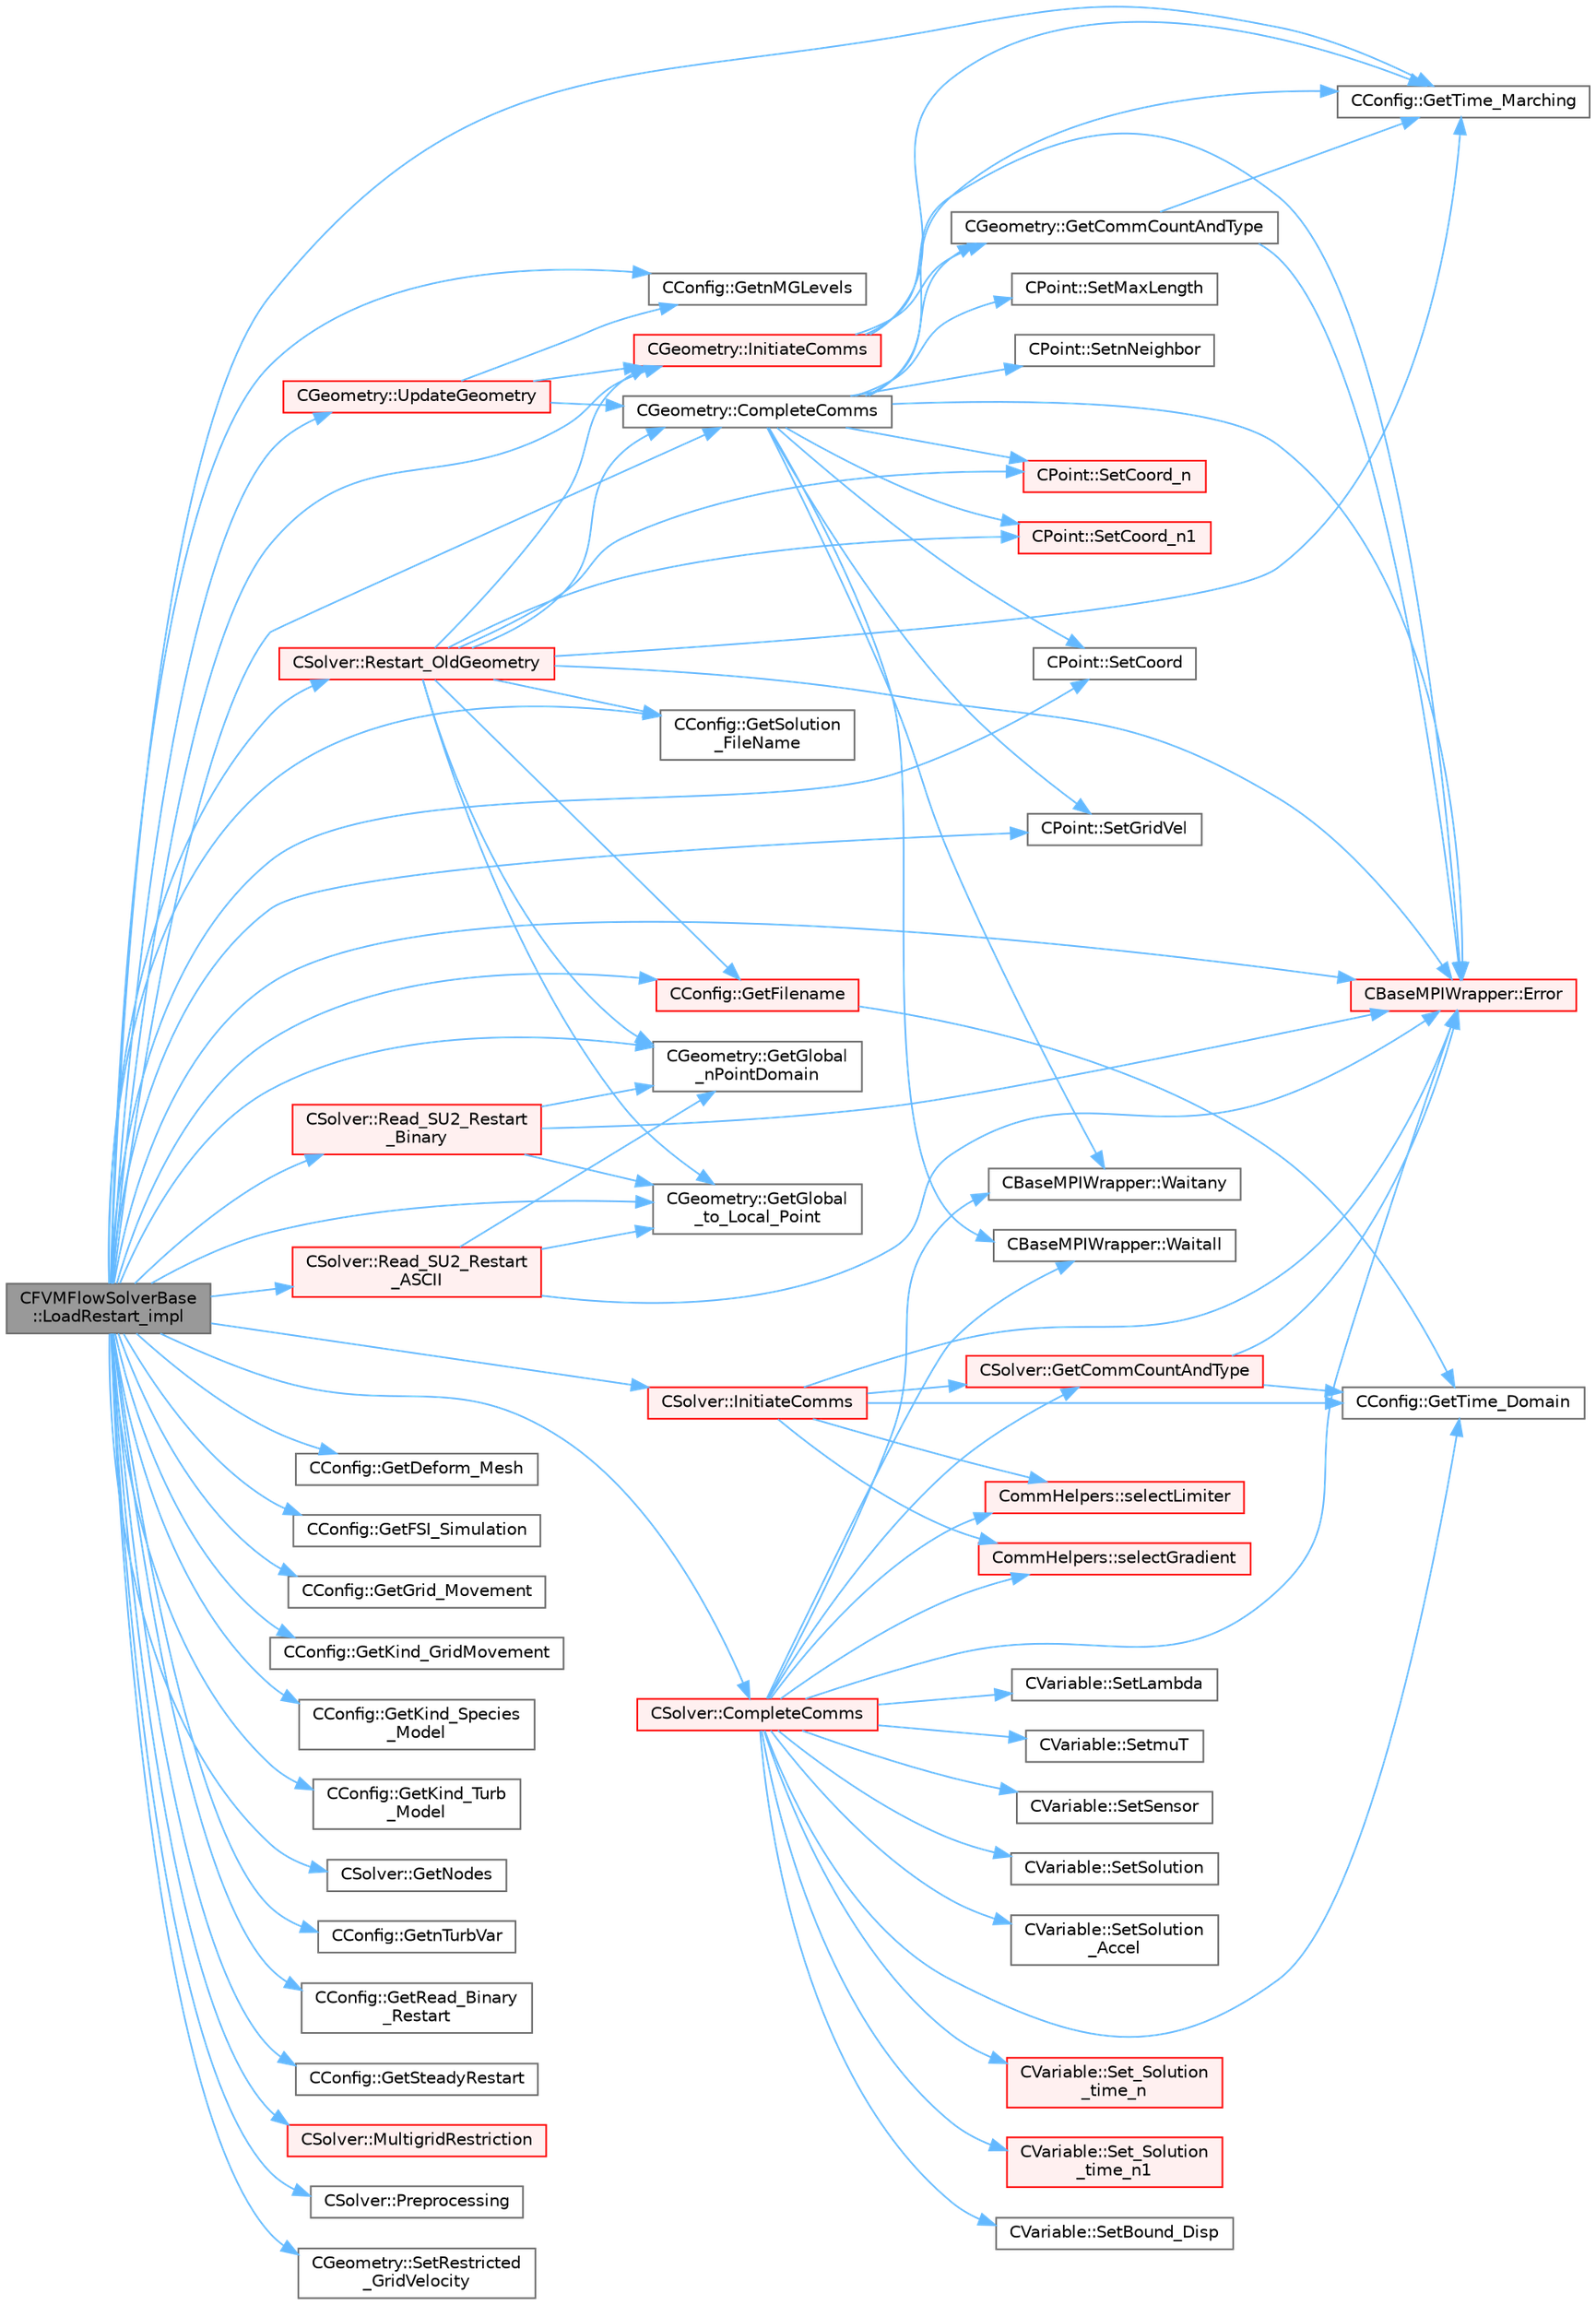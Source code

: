 digraph "CFVMFlowSolverBase::LoadRestart_impl"
{
 // LATEX_PDF_SIZE
  bgcolor="transparent";
  edge [fontname=Helvetica,fontsize=10,labelfontname=Helvetica,labelfontsize=10];
  node [fontname=Helvetica,fontsize=10,shape=box,height=0.2,width=0.4];
  rankdir="LR";
  Node1 [id="Node000001",label="CFVMFlowSolverBase\l::LoadRestart_impl",height=0.2,width=0.4,color="gray40", fillcolor="grey60", style="filled", fontcolor="black",tooltip="General implementation to load a flow solution from a restart file."];
  Node1 -> Node2 [id="edge1_Node000001_Node000002",color="steelblue1",style="solid",tooltip=" "];
  Node2 [id="Node000002",label="CGeometry::CompleteComms",height=0.2,width=0.4,color="grey40", fillcolor="white", style="filled",URL="$classCGeometry.html#a98e23b4abe55aaf85fb4350e6ccbc32e",tooltip="Routine to complete the set of non-blocking communications launched by InitiateComms() and unpacking ..."];
  Node2 -> Node3 [id="edge2_Node000002_Node000003",color="steelblue1",style="solid",tooltip=" "];
  Node3 [id="Node000003",label="CBaseMPIWrapper::Error",height=0.2,width=0.4,color="red", fillcolor="#FFF0F0", style="filled",URL="$classCBaseMPIWrapper.html#a04457c47629bda56704e6a8804833eeb",tooltip=" "];
  Node2 -> Node5 [id="edge3_Node000002_Node000005",color="steelblue1",style="solid",tooltip=" "];
  Node5 [id="Node000005",label="CGeometry::GetCommCountAndType",height=0.2,width=0.4,color="grey40", fillcolor="white", style="filled",URL="$classCGeometry.html#a89bd3c70a6664228affca3fe7c870e8b",tooltip="Helper function to define the type and number of variables per point for each communication type."];
  Node5 -> Node3 [id="edge4_Node000005_Node000003",color="steelblue1",style="solid",tooltip=" "];
  Node5 -> Node6 [id="edge5_Node000005_Node000006",color="steelblue1",style="solid",tooltip=" "];
  Node6 [id="Node000006",label="CConfig::GetTime_Marching",height=0.2,width=0.4,color="grey40", fillcolor="white", style="filled",URL="$classCConfig.html#ac47e04d76ce865893a94dcedd3c9b6a5",tooltip="Provides information about the time integration, and change the write in the output files information..."];
  Node2 -> Node6 [id="edge6_Node000002_Node000006",color="steelblue1",style="solid",tooltip=" "];
  Node2 -> Node7 [id="edge7_Node000002_Node000007",color="steelblue1",style="solid",tooltip=" "];
  Node7 [id="Node000007",label="CPoint::SetCoord",height=0.2,width=0.4,color="grey40", fillcolor="white", style="filled",URL="$classCPoint.html#af3545cace579269797a534b6a10a42e1",tooltip="Set the coordinates for the control volume."];
  Node2 -> Node8 [id="edge8_Node000002_Node000008",color="steelblue1",style="solid",tooltip=" "];
  Node8 [id="Node000008",label="CPoint::SetCoord_n",height=0.2,width=0.4,color="red", fillcolor="#FFF0F0", style="filled",URL="$classCPoint.html#ae01b3a0ffa94ce8b8ed6d1267b2fd7cf",tooltip="Set the coordinates of the control volume at time n to the ones in Coord."];
  Node2 -> Node12 [id="edge9_Node000002_Node000012",color="steelblue1",style="solid",tooltip=" "];
  Node12 [id="Node000012",label="CPoint::SetCoord_n1",height=0.2,width=0.4,color="red", fillcolor="#FFF0F0", style="filled",URL="$classCPoint.html#a302a4933af6a0ea9c1bbda0aca8c5539",tooltip="Set the coordinates of the control volume at time n-1 to the ones in Coord_n."];
  Node2 -> Node13 [id="edge10_Node000002_Node000013",color="steelblue1",style="solid",tooltip=" "];
  Node13 [id="Node000013",label="CPoint::SetGridVel",height=0.2,width=0.4,color="grey40", fillcolor="white", style="filled",URL="$classCPoint.html#accb2a44a58e7fc7a0e0f2a029cacc257",tooltip="Set the value of the grid velocity at the point."];
  Node2 -> Node14 [id="edge11_Node000002_Node000014",color="steelblue1",style="solid",tooltip=" "];
  Node14 [id="Node000014",label="CPoint::SetMaxLength",height=0.2,width=0.4,color="grey40", fillcolor="white", style="filled",URL="$classCPoint.html#a17e40f832d4f8cea14f170e6d67beefb",tooltip="Set the max cell-center to cell-center length."];
  Node2 -> Node15 [id="edge12_Node000002_Node000015",color="steelblue1",style="solid",tooltip=" "];
  Node15 [id="Node000015",label="CPoint::SetnNeighbor",height=0.2,width=0.4,color="grey40", fillcolor="white", style="filled",URL="$classCPoint.html#a28f69d74670361558e0fd31947cec519",tooltip="Set the number of neighbor (artificial dissipation)."];
  Node2 -> Node16 [id="edge13_Node000002_Node000016",color="steelblue1",style="solid",tooltip=" "];
  Node16 [id="Node000016",label="CBaseMPIWrapper::Waitall",height=0.2,width=0.4,color="grey40", fillcolor="white", style="filled",URL="$classCBaseMPIWrapper.html#a01c02f8c0c799ccd15023f0c2c3cae27",tooltip=" "];
  Node2 -> Node17 [id="edge14_Node000002_Node000017",color="steelblue1",style="solid",tooltip=" "];
  Node17 [id="Node000017",label="CBaseMPIWrapper::Waitany",height=0.2,width=0.4,color="grey40", fillcolor="white", style="filled",URL="$classCBaseMPIWrapper.html#a5f4a1382f625fbbfb2c6224a87591825",tooltip=" "];
  Node1 -> Node18 [id="edge15_Node000001_Node000018",color="steelblue1",style="solid",tooltip=" "];
  Node18 [id="Node000018",label="CSolver::CompleteComms",height=0.2,width=0.4,color="red", fillcolor="#FFF0F0", style="filled",URL="$classCSolver.html#a6891c839827efbebdcbf9a349f4da92c",tooltip="Routine to complete the set of non-blocking communications launched by InitiateComms() and unpacking ..."];
  Node18 -> Node3 [id="edge16_Node000018_Node000003",color="steelblue1",style="solid",tooltip=" "];
  Node18 -> Node19 [id="edge17_Node000018_Node000019",color="steelblue1",style="solid",tooltip=" "];
  Node19 [id="Node000019",label="CSolver::GetCommCountAndType",height=0.2,width=0.4,color="red", fillcolor="#FFF0F0", style="filled",URL="$classCSolver.html#a56fdda7e77a14dfc70449ecef91336e7",tooltip="Helper function to define the type and number of variables per point for each communication type."];
  Node19 -> Node3 [id="edge18_Node000019_Node000003",color="steelblue1",style="solid",tooltip=" "];
  Node19 -> Node21 [id="edge19_Node000019_Node000021",color="steelblue1",style="solid",tooltip=" "];
  Node21 [id="Node000021",label="CConfig::GetTime_Domain",height=0.2,width=0.4,color="grey40", fillcolor="white", style="filled",URL="$classCConfig.html#a85d2e3cf43b77c63642c40c235b853f3",tooltip="Check if the multizone problem is solved for time domain."];
  Node18 -> Node21 [id="edge20_Node000018_Node000021",color="steelblue1",style="solid",tooltip=" "];
  Node18 -> Node22 [id="edge21_Node000018_Node000022",color="steelblue1",style="solid",tooltip=" "];
  Node22 [id="Node000022",label="CommHelpers::selectGradient",height=0.2,width=0.4,color="red", fillcolor="#FFF0F0", style="filled",URL="$namespaceCommHelpers.html#a691c54929c54c5e0b153a99f22217c8b",tooltip=" "];
  Node18 -> Node27 [id="edge22_Node000018_Node000027",color="steelblue1",style="solid",tooltip=" "];
  Node27 [id="Node000027",label="CommHelpers::selectLimiter",height=0.2,width=0.4,color="red", fillcolor="#FFF0F0", style="filled",URL="$namespaceCommHelpers.html#a88e9c22d59034b9b975cd978e1d99db1",tooltip=" "];
  Node18 -> Node31 [id="edge23_Node000018_Node000031",color="steelblue1",style="solid",tooltip=" "];
  Node31 [id="Node000031",label="CVariable::Set_Solution\l_time_n",height=0.2,width=0.4,color="red", fillcolor="#FFF0F0", style="filled",URL="$classCVariable.html#abf55f051089ec13d9c0422ed3389a9dc",tooltip="Set the variable solution at time n."];
  Node18 -> Node32 [id="edge24_Node000018_Node000032",color="steelblue1",style="solid",tooltip=" "];
  Node32 [id="Node000032",label="CVariable::Set_Solution\l_time_n1",height=0.2,width=0.4,color="red", fillcolor="#FFF0F0", style="filled",URL="$classCVariable.html#a527a337871bb37c3bb2df40c2b946884",tooltip="Set the variable solution at time n-1."];
  Node18 -> Node33 [id="edge25_Node000018_Node000033",color="steelblue1",style="solid",tooltip=" "];
  Node33 [id="Node000033",label="CVariable::SetBound_Disp",height=0.2,width=0.4,color="grey40", fillcolor="white", style="filled",URL="$classCVariable.html#a840431a0403b4bddd0a99dbfdf365795",tooltip="A virtual member. Set the boundary displacement."];
  Node18 -> Node34 [id="edge26_Node000018_Node000034",color="steelblue1",style="solid",tooltip=" "];
  Node34 [id="Node000034",label="CVariable::SetLambda",height=0.2,width=0.4,color="grey40", fillcolor="white", style="filled",URL="$classCVariable.html#afc0086076d62561f31a39f774c297428",tooltip="Set the value of the spectral radius."];
  Node18 -> Node35 [id="edge27_Node000018_Node000035",color="steelblue1",style="solid",tooltip=" "];
  Node35 [id="Node000035",label="CVariable::SetmuT",height=0.2,width=0.4,color="grey40", fillcolor="white", style="filled",URL="$classCVariable.html#a91256a1e927c5a529d853d0f127243de",tooltip="Set the value of the eddy viscosity."];
  Node18 -> Node36 [id="edge28_Node000018_Node000036",color="steelblue1",style="solid",tooltip=" "];
  Node36 [id="Node000036",label="CVariable::SetSensor",height=0.2,width=0.4,color="grey40", fillcolor="white", style="filled",URL="$classCVariable.html#a79ebe4ea3cc8eccd8b004256c5492a9e",tooltip="Set pressure sensor."];
  Node18 -> Node37 [id="edge29_Node000018_Node000037",color="steelblue1",style="solid",tooltip=" "];
  Node37 [id="Node000037",label="CVariable::SetSolution",height=0.2,width=0.4,color="grey40", fillcolor="white", style="filled",URL="$classCVariable.html#a22fbbd7bc6491672843000644a05c6a5",tooltip="Set the value of the solution, all variables."];
  Node18 -> Node38 [id="edge30_Node000018_Node000038",color="steelblue1",style="solid",tooltip=" "];
  Node38 [id="Node000038",label="CVariable::SetSolution\l_Accel",height=0.2,width=0.4,color="grey40", fillcolor="white", style="filled",URL="$classCVariable.html#af87029baec777039085fb1ff17ee9555",tooltip="Set the value of the acceleration (Structural Analysis)."];
  Node18 -> Node16 [id="edge31_Node000018_Node000016",color="steelblue1",style="solid",tooltip=" "];
  Node18 -> Node17 [id="edge32_Node000018_Node000017",color="steelblue1",style="solid",tooltip=" "];
  Node1 -> Node3 [id="edge33_Node000001_Node000003",color="steelblue1",style="solid",tooltip=" "];
  Node1 -> Node42 [id="edge34_Node000001_Node000042",color="steelblue1",style="solid",tooltip=" "];
  Node42 [id="Node000042",label="CConfig::GetDeform_Mesh",height=0.2,width=0.4,color="grey40", fillcolor="white", style="filled",URL="$classCConfig.html#a74c97dfeaa45d3f37d5696d798dafad9",tooltip="Get information about whether the mesh will be deformed using pseudo linear elasticity."];
  Node1 -> Node43 [id="edge35_Node000001_Node000043",color="steelblue1",style="solid",tooltip=" "];
  Node43 [id="Node000043",label="CConfig::GetFilename",height=0.2,width=0.4,color="red", fillcolor="#FFF0F0", style="filled",URL="$classCConfig.html#af7c4169d5b73657a9a3ea94b54931f91",tooltip="Add any numbers necessary to the filename (iteration number, zone ID ...)"];
  Node43 -> Node21 [id="edge36_Node000043_Node000021",color="steelblue1",style="solid",tooltip=" "];
  Node1 -> Node52 [id="edge37_Node000001_Node000052",color="steelblue1",style="solid",tooltip=" "];
  Node52 [id="Node000052",label="CConfig::GetFSI_Simulation",height=0.2,width=0.4,color="grey40", fillcolor="white", style="filled",URL="$classCConfig.html#ab3fdf060d59e990ed2e9418e8df56ad7",tooltip="Check if the simulation we are running is a FSI simulation."];
  Node1 -> Node53 [id="edge38_Node000001_Node000053",color="steelblue1",style="solid",tooltip=" "];
  Node53 [id="Node000053",label="CGeometry::GetGlobal\l_nPointDomain",height=0.2,width=0.4,color="grey40", fillcolor="white", style="filled",URL="$classCGeometry.html#a1950b86a664c5da4d7df2a8b3d361a67",tooltip="Retrieve total number of nodes in a simulation across all processors (excluding halos)."];
  Node1 -> Node54 [id="edge39_Node000001_Node000054",color="steelblue1",style="solid",tooltip=" "];
  Node54 [id="Node000054",label="CGeometry::GetGlobal\l_to_Local_Point",height=0.2,width=0.4,color="grey40", fillcolor="white", style="filled",URL="$classCGeometry.html#a6b44ca6618da53444192bbd3329dea18",tooltip="A virtual member."];
  Node1 -> Node55 [id="edge40_Node000001_Node000055",color="steelblue1",style="solid",tooltip=" "];
  Node55 [id="Node000055",label="CConfig::GetGrid_Movement",height=0.2,width=0.4,color="grey40", fillcolor="white", style="filled",URL="$classCConfig.html#a9182d3dbb0b3bfa2ebb944f18795f5ca",tooltip="Get information about the grid movement."];
  Node1 -> Node56 [id="edge41_Node000001_Node000056",color="steelblue1",style="solid",tooltip=" "];
  Node56 [id="Node000056",label="CConfig::GetKind_GridMovement",height=0.2,width=0.4,color="grey40", fillcolor="white", style="filled",URL="$classCConfig.html#a050c7389c2d16a111890bb44dd7cbcea",tooltip="Get the type of dynamic mesh motion. Each zone gets a config file."];
  Node1 -> Node57 [id="edge42_Node000001_Node000057",color="steelblue1",style="solid",tooltip=" "];
  Node57 [id="Node000057",label="CConfig::GetKind_Species\l_Model",height=0.2,width=0.4,color="grey40", fillcolor="white", style="filled",URL="$classCConfig.html#a7416428b6139fe85180e5e8d190506aa",tooltip="Get the kind of the species model."];
  Node1 -> Node58 [id="edge43_Node000001_Node000058",color="steelblue1",style="solid",tooltip=" "];
  Node58 [id="Node000058",label="CConfig::GetKind_Turb\l_Model",height=0.2,width=0.4,color="grey40", fillcolor="white", style="filled",URL="$classCConfig.html#a42cf888b42ce34079b2e3987bbf147dd",tooltip="Get the kind of the turbulence model."];
  Node1 -> Node59 [id="edge44_Node000001_Node000059",color="steelblue1",style="solid",tooltip=" "];
  Node59 [id="Node000059",label="CConfig::GetnMGLevels",height=0.2,width=0.4,color="grey40", fillcolor="white", style="filled",URL="$classCConfig.html#a15a61a6f9a1d415c3509018f4916c5c1",tooltip="Get the number of multigrid levels."];
  Node1 -> Node60 [id="edge45_Node000001_Node000060",color="steelblue1",style="solid",tooltip=" "];
  Node60 [id="Node000060",label="CSolver::GetNodes",height=0.2,width=0.4,color="grey40", fillcolor="white", style="filled",URL="$classCSolver.html#adb28ae3845a6b61cf764a8e9fe4b794e",tooltip="Allow outside access to the nodes of the solver, containing conservatives, primitives,..."];
  Node1 -> Node61 [id="edge46_Node000001_Node000061",color="steelblue1",style="solid",tooltip=" "];
  Node61 [id="Node000061",label="CConfig::GetnTurbVar",height=0.2,width=0.4,color="grey40", fillcolor="white", style="filled",URL="$classCConfig.html#a5b64696279c8705b416604f3dc69aba5",tooltip="Get the number of Turbulence Variables."];
  Node1 -> Node62 [id="edge47_Node000001_Node000062",color="steelblue1",style="solid",tooltip=" "];
  Node62 [id="Node000062",label="CConfig::GetRead_Binary\l_Restart",height=0.2,width=0.4,color="grey40", fillcolor="white", style="filled",URL="$classCConfig.html#a82ddaa417553293be72a3ab2198f7d40",tooltip="Flag for whether binary SU2 native restart files are read."];
  Node1 -> Node63 [id="edge48_Node000001_Node000063",color="steelblue1",style="solid",tooltip=" "];
  Node63 [id="Node000063",label="CConfig::GetSolution\l_FileName",height=0.2,width=0.4,color="grey40", fillcolor="white", style="filled",URL="$classCConfig.html#a1d989df2b76d32ee772923f169cf885b",tooltip="Get the name of the file with the solution of the flow problem."];
  Node1 -> Node64 [id="edge49_Node000001_Node000064",color="steelblue1",style="solid",tooltip=" "];
  Node64 [id="Node000064",label="CConfig::GetSteadyRestart",height=0.2,width=0.4,color="grey40", fillcolor="white", style="filled",URL="$classCConfig.html#a1679679dc570361b5bfc28b5ff8352f4",tooltip="Identifies if we want to restart from a steady or an unsteady solution."];
  Node1 -> Node6 [id="edge50_Node000001_Node000006",color="steelblue1",style="solid",tooltip=" "];
  Node1 -> Node65 [id="edge51_Node000001_Node000065",color="steelblue1",style="solid",tooltip=" "];
  Node65 [id="Node000065",label="CSolver::InitiateComms",height=0.2,width=0.4,color="red", fillcolor="#FFF0F0", style="filled",URL="$classCSolver.html#a7c5c26e7f006b4bb7e93582d839cf09d",tooltip="Routine to load a solver quantity into the data structures for MPI point-to-point communication and t..."];
  Node65 -> Node3 [id="edge52_Node000065_Node000003",color="steelblue1",style="solid",tooltip=" "];
  Node65 -> Node19 [id="edge53_Node000065_Node000019",color="steelblue1",style="solid",tooltip=" "];
  Node65 -> Node21 [id="edge54_Node000065_Node000021",color="steelblue1",style="solid",tooltip=" "];
  Node65 -> Node22 [id="edge55_Node000065_Node000022",color="steelblue1",style="solid",tooltip=" "];
  Node65 -> Node27 [id="edge56_Node000065_Node000027",color="steelblue1",style="solid",tooltip=" "];
  Node1 -> Node83 [id="edge57_Node000001_Node000083",color="steelblue1",style="solid",tooltip=" "];
  Node83 [id="Node000083",label="CGeometry::InitiateComms",height=0.2,width=0.4,color="red", fillcolor="#FFF0F0", style="filled",URL="$classCGeometry.html#a40ce655ee42332e9bbfd25282b9100d6",tooltip="Routine to load a geometric quantity into the data structures for MPI point-to-point communication an..."];
  Node83 -> Node3 [id="edge58_Node000083_Node000003",color="steelblue1",style="solid",tooltip=" "];
  Node83 -> Node5 [id="edge59_Node000083_Node000005",color="steelblue1",style="solid",tooltip=" "];
  Node83 -> Node6 [id="edge60_Node000083_Node000006",color="steelblue1",style="solid",tooltip=" "];
  Node1 -> Node90 [id="edge61_Node000001_Node000090",color="steelblue1",style="solid",tooltip=" "];
  Node90 [id="Node000090",label="CSolver::MultigridRestriction",height=0.2,width=0.4,color="red", fillcolor="#FFF0F0", style="filled",URL="$classCSolver.html#ac9a98c784f8475134d597a8ccdcebe46",tooltip="Interpolate variables to a coarser grid level."];
  Node1 -> Node98 [id="edge62_Node000001_Node000098",color="steelblue1",style="solid",tooltip=" "];
  Node98 [id="Node000098",label="CSolver::Preprocessing",height=0.2,width=0.4,color="grey40", fillcolor="white", style="filled",URL="$classCSolver.html#ae259428dd5451b8f0f81c407aceff287",tooltip="A virtual member."];
  Node1 -> Node99 [id="edge63_Node000001_Node000099",color="steelblue1",style="solid",tooltip=" "];
  Node99 [id="Node000099",label="CSolver::Read_SU2_Restart\l_ASCII",height=0.2,width=0.4,color="red", fillcolor="#FFF0F0", style="filled",URL="$classCSolver.html#a2d9a54256f99b9881a0f9189cf73e902",tooltip="Read a native SU2 restart file in ASCII format."];
  Node99 -> Node3 [id="edge64_Node000099_Node000003",color="steelblue1",style="solid",tooltip=" "];
  Node99 -> Node53 [id="edge65_Node000099_Node000053",color="steelblue1",style="solid",tooltip=" "];
  Node99 -> Node54 [id="edge66_Node000099_Node000054",color="steelblue1",style="solid",tooltip=" "];
  Node1 -> Node106 [id="edge67_Node000001_Node000106",color="steelblue1",style="solid",tooltip=" "];
  Node106 [id="Node000106",label="CSolver::Read_SU2_Restart\l_Binary",height=0.2,width=0.4,color="red", fillcolor="#FFF0F0", style="filled",URL="$classCSolver.html#a014ca6bbee7673aec0ba83067a6716a0",tooltip="Read a native SU2 restart file in binary format."];
  Node106 -> Node3 [id="edge68_Node000106_Node000003",color="steelblue1",style="solid",tooltip=" "];
  Node106 -> Node53 [id="edge69_Node000106_Node000053",color="steelblue1",style="solid",tooltip=" "];
  Node106 -> Node54 [id="edge70_Node000106_Node000054",color="steelblue1",style="solid",tooltip=" "];
  Node1 -> Node108 [id="edge71_Node000001_Node000108",color="steelblue1",style="solid",tooltip=" "];
  Node108 [id="Node000108",label="CSolver::Restart_OldGeometry",height=0.2,width=0.4,color="red", fillcolor="#FFF0F0", style="filled",URL="$classCSolver.html#a15d41204955ea890bccae28ac9aa6d4b",tooltip="Load the geometries at the previous time states n and nM1."];
  Node108 -> Node2 [id="edge72_Node000108_Node000002",color="steelblue1",style="solid",tooltip=" "];
  Node108 -> Node3 [id="edge73_Node000108_Node000003",color="steelblue1",style="solid",tooltip=" "];
  Node108 -> Node43 [id="edge74_Node000108_Node000043",color="steelblue1",style="solid",tooltip=" "];
  Node108 -> Node53 [id="edge75_Node000108_Node000053",color="steelblue1",style="solid",tooltip=" "];
  Node108 -> Node54 [id="edge76_Node000108_Node000054",color="steelblue1",style="solid",tooltip=" "];
  Node108 -> Node63 [id="edge77_Node000108_Node000063",color="steelblue1",style="solid",tooltip=" "];
  Node108 -> Node6 [id="edge78_Node000108_Node000006",color="steelblue1",style="solid",tooltip=" "];
  Node108 -> Node83 [id="edge79_Node000108_Node000083",color="steelblue1",style="solid",tooltip=" "];
  Node108 -> Node8 [id="edge80_Node000108_Node000008",color="steelblue1",style="solid",tooltip=" "];
  Node108 -> Node12 [id="edge81_Node000108_Node000012",color="steelblue1",style="solid",tooltip=" "];
  Node1 -> Node7 [id="edge82_Node000001_Node000007",color="steelblue1",style="solid",tooltip=" "];
  Node1 -> Node13 [id="edge83_Node000001_Node000013",color="steelblue1",style="solid",tooltip=" "];
  Node1 -> Node112 [id="edge84_Node000001_Node000112",color="steelblue1",style="solid",tooltip=" "];
  Node112 [id="Node000112",label="CGeometry::SetRestricted\l_GridVelocity",height=0.2,width=0.4,color="grey40", fillcolor="white", style="filled",URL="$classCGeometry.html#abd4e5f02c5689b798c7890f0a28d41e1",tooltip="A virtual member."];
  Node1 -> Node113 [id="edge85_Node000001_Node000113",color="steelblue1",style="solid",tooltip=" "];
  Node113 [id="Node000113",label="CGeometry::UpdateGeometry",height=0.2,width=0.4,color="red", fillcolor="#FFF0F0", style="filled",URL="$classCGeometry.html#a19a4ef04ee51e37dc80cebf429e71a55",tooltip="Update the multi-grid structure and the wall-distance."];
  Node113 -> Node2 [id="edge86_Node000113_Node000002",color="steelblue1",style="solid",tooltip=" "];
  Node113 -> Node59 [id="edge87_Node000113_Node000059",color="steelblue1",style="solid",tooltip=" "];
  Node113 -> Node83 [id="edge88_Node000113_Node000083",color="steelblue1",style="solid",tooltip=" "];
}
